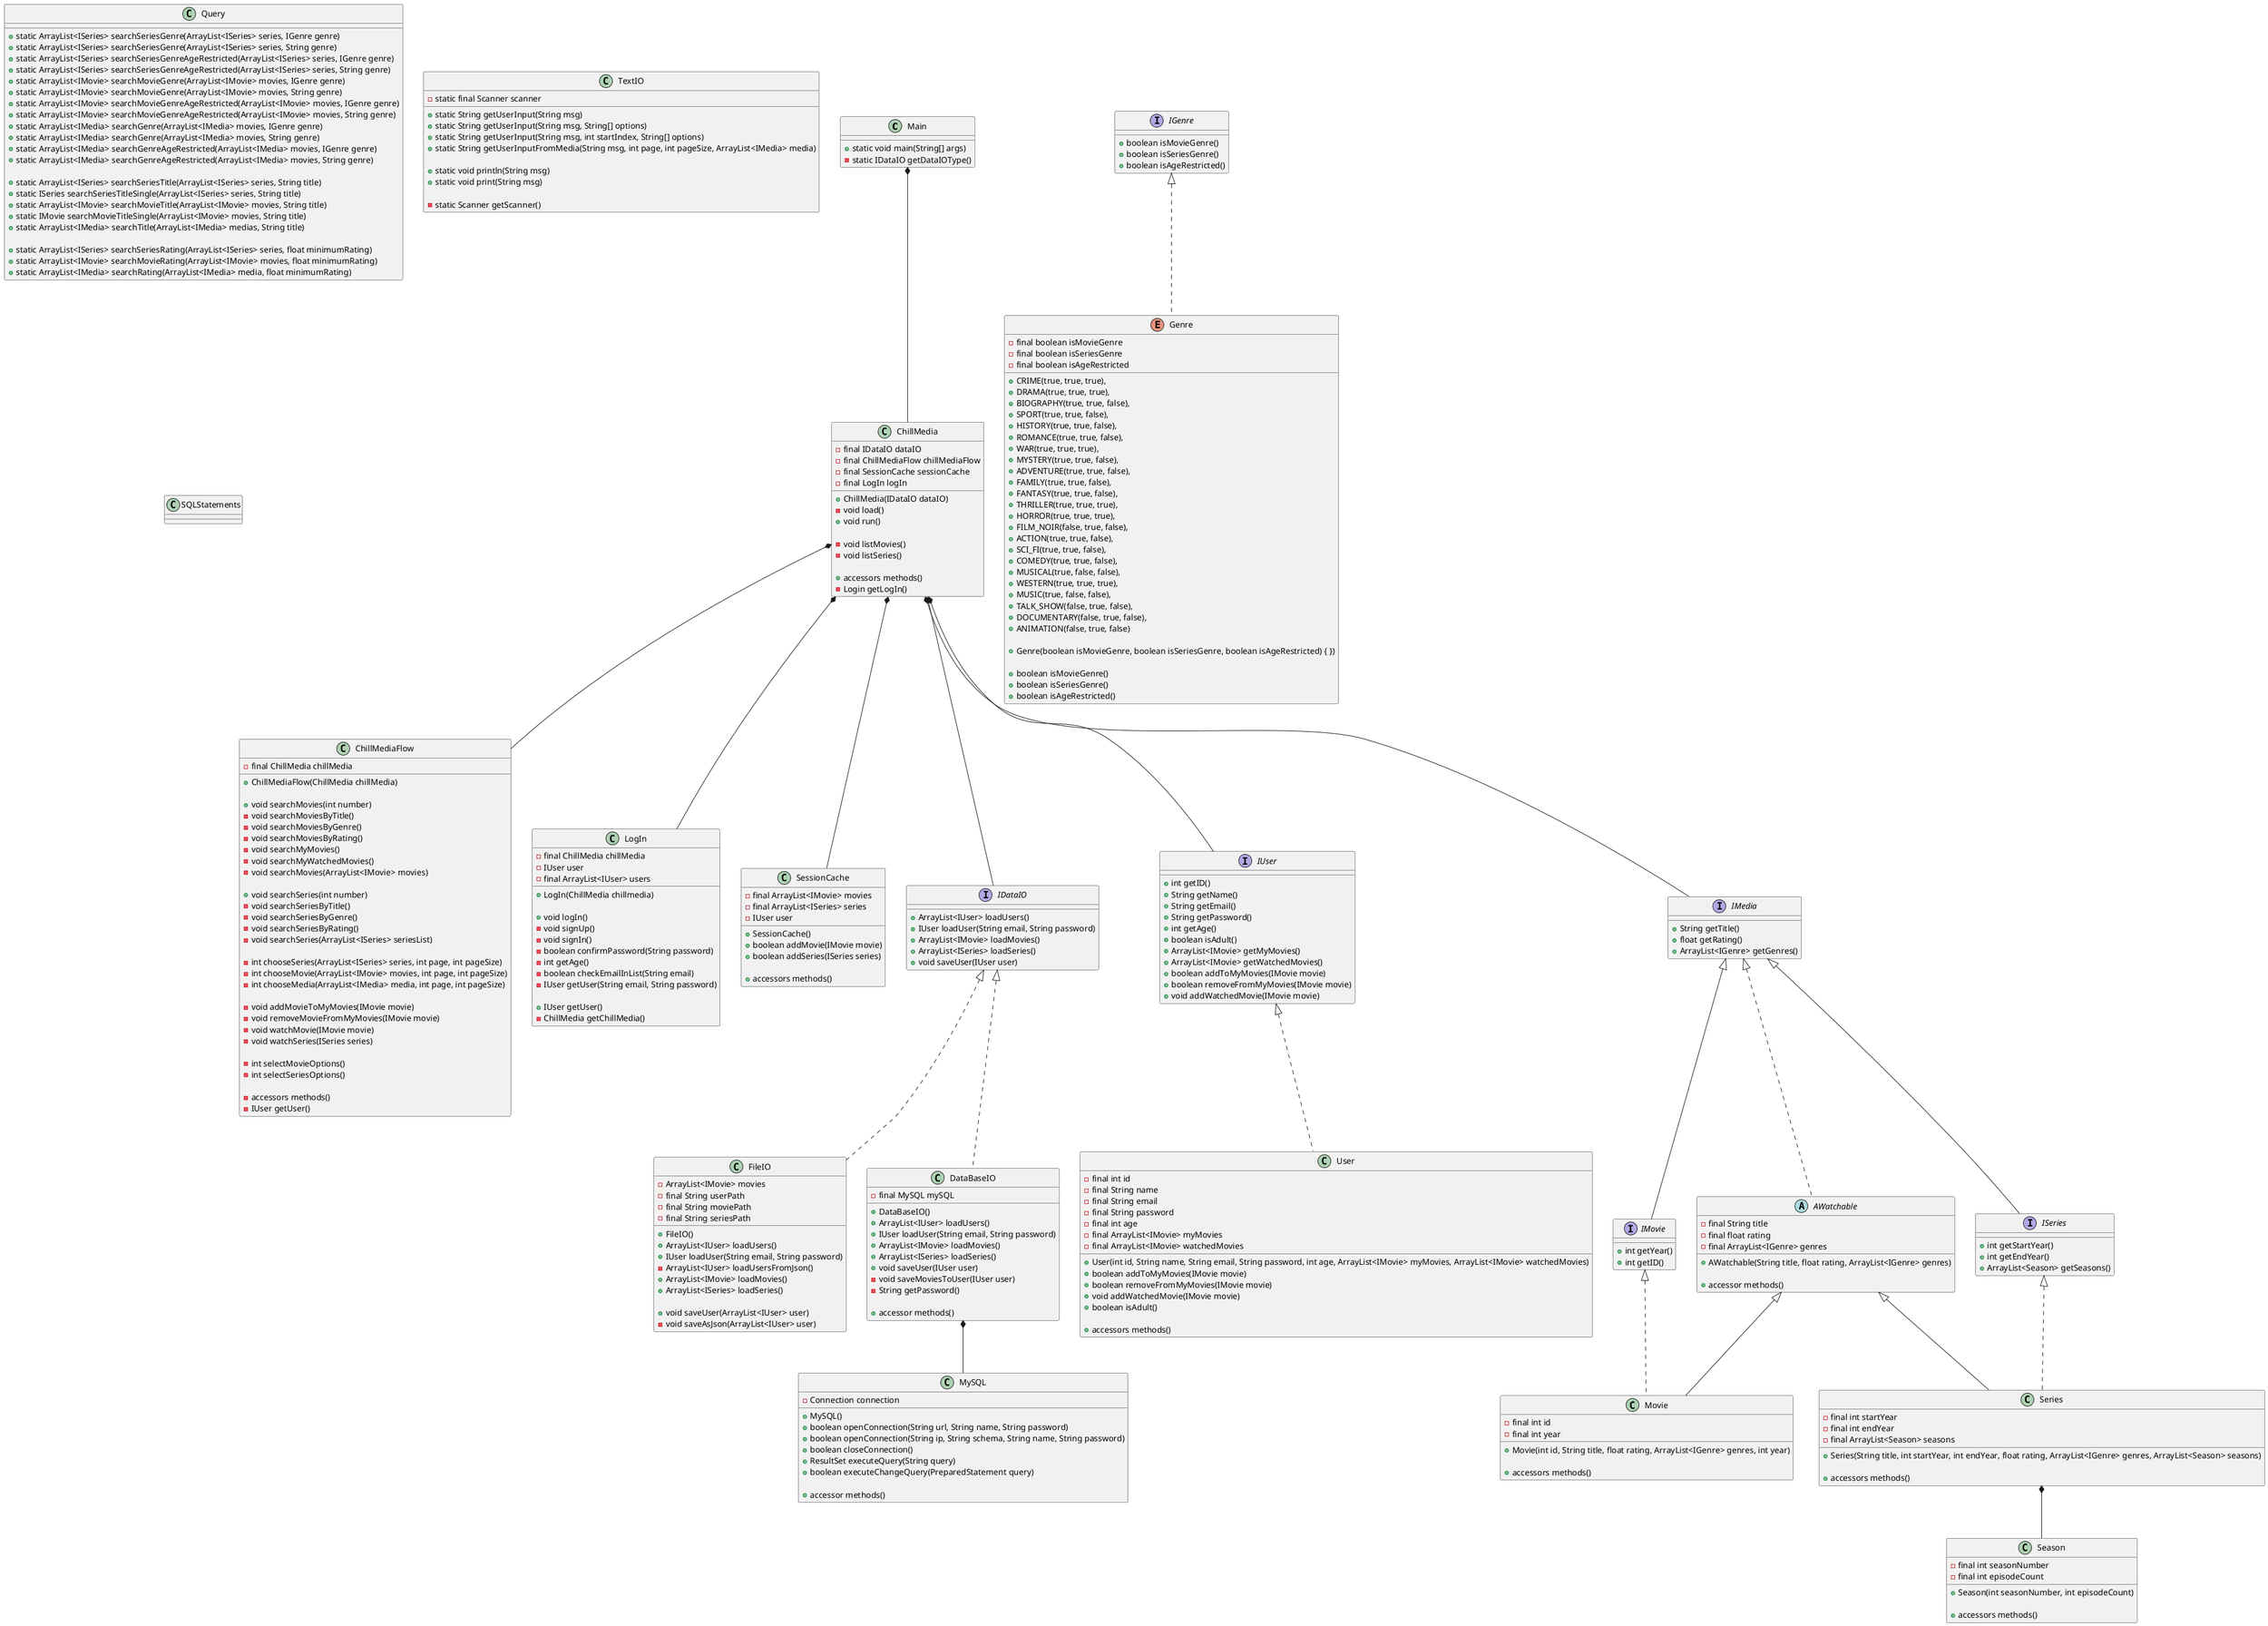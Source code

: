 @startuml

' *****************
' CLASS
' *****************

class Main {
    + static void main(String[] args)
    - static IDataIO getDataIOType()
}

class ChillMedia {
    - final IDataIO dataIO
    - final ChillMediaFlow chillMediaFlow
    - final SessionCache sessionCache
    - final LogIn logIn

    + ChillMedia(IDataIO dataIO)
    - void load()
    + void run()

    - void listMovies()
    - void listSeries()

    + accessors methods()
    - Login getLogIn()
}

class ChillMediaFlow {
    - final ChillMedia chillMedia

    + ChillMediaFlow(ChillMedia chillMedia)

    + void searchMovies(int number)
    - void searchMoviesByTitle()
    - void searchMoviesByGenre()
    - void searchMoviesByRating()
    - void searchMyMovies()
    - void searchMyWatchedMovies()
    - void searchMovies(ArrayList<IMovie> movies)

    + void searchSeries(int number)
    - void searchSeriesByTitle()
    - void searchSeriesByGenre()
    - void searchSeriesByRating()
    - void searchSeries(ArrayList<ISeries> seriesList)

    - int chooseSeries(ArrayList<ISeries> series, int page, int pageSize)
    - int chooseMovie(ArrayList<IMovie> movies, int page, int pageSize)
    - int chooseMedia(ArrayList<IMedia> media, int page, int pageSize)

    - void addMovieToMyMovies(IMovie movie)
    - void removeMovieFromMyMovies(IMovie movie)
    - void watchMovie(IMovie movie)
    - void watchSeries(ISeries series)

    - int selectMovieOptions()
    - int selectSeriesOptions()

    - accessors methods()
    - IUser getUser()
}

class LogIn {
    - final ChillMedia chillMedia
    - IUser user
    - final ArrayList<IUser> users

    + LogIn(ChillMedia chillmedia)

    + void logIn()
    - void signUp()
    - void signIn()
    - boolean confirmPassword(String password)
    - int getAge()
    - boolean checkEmailInList(String email)
    - IUser getUser(String email, String password)

    + IUser getUser()
    - ChillMedia getChillMedia()
}

class SessionCache {
    - final ArrayList<IMovie> movies
    - final ArrayList<ISeries> series
    - IUser user

    + SessionCache()
    + boolean addMovie(IMovie movie)
    + boolean addSeries(ISeries series)

    + accessors methods()
}

class Query {
    + static ArrayList<ISeries> searchSeriesGenre(ArrayList<ISeries> series, IGenre genre)
    + static ArrayList<ISeries> searchSeriesGenre(ArrayList<ISeries> series, String genre)
    + static ArrayList<ISeries> searchSeriesGenreAgeRestricted(ArrayList<ISeries> series, IGenre genre)
    + static ArrayList<ISeries> searchSeriesGenreAgeRestricted(ArrayList<ISeries> series, String genre)
    + static ArrayList<IMovie> searchMovieGenre(ArrayList<IMovie> movies, IGenre genre)
    + static ArrayList<IMovie> searchMovieGenre(ArrayList<IMovie> movies, String genre)
    + static ArrayList<IMovie> searchMovieGenreAgeRestricted(ArrayList<IMovie> movies, IGenre genre)
    + static ArrayList<IMovie> searchMovieGenreAgeRestricted(ArrayList<IMovie> movies, String genre)
    + static ArrayList<IMedia> searchGenre(ArrayList<IMedia> movies, IGenre genre)
    + static ArrayList<IMedia> searchGenre(ArrayList<IMedia> movies, String genre)
    + static ArrayList<IMedia> searchGenreAgeRestricted(ArrayList<IMedia> movies, IGenre genre)
    + static ArrayList<IMedia> searchGenreAgeRestricted(ArrayList<IMedia> movies, String genre)

    + static ArrayList<ISeries> searchSeriesTitle(ArrayList<ISeries> series, String title)
    + static ISeries searchSeriesTitleSingle(ArrayList<ISeries> series, String title)
    + static ArrayList<IMovie> searchMovieTitle(ArrayList<IMovie> movies, String title)
    + static IMovie searchMovieTitleSingle(ArrayList<IMovie> movies, String title)
    + static ArrayList<IMedia> searchTitle(ArrayList<IMedia> medias, String title)

    + static ArrayList<ISeries> searchSeriesRating(ArrayList<ISeries> series, float minimumRating)
    + static ArrayList<IMovie> searchMovieRating(ArrayList<IMovie> movies, float minimumRating)
    + static ArrayList<IMedia> searchRating(ArrayList<IMedia> media, float minimumRating)
}

class TextIO {
    - static final Scanner scanner

    + static String getUserInput(String msg)
    + static String getUserInput(String msg, String[] options)
    + static String getUserInput(String msg, int startIndex, String[] options)
    + static String getUserInputFromMedia(String msg, int page, int pageSize, ArrayList<IMedia> media)

    + static void println(String msg)
    + static void print(String msg)

    - static Scanner getScanner()
}

class FileIO implements IDataIO {
    - ArrayList<IMovie> movies
    - final String userPath
    - final String moviePath
    - final String seriesPath

    + FileIO()
    + ArrayList<IUser> loadUsers()
    + IUser loadUser(String email, String password)
    - ArrayList<IUser> loadUsersFromJson()
    + ArrayList<IMovie> loadMovies()
    + ArrayList<ISeries> loadSeries()

    + void saveUser(ArrayList<IUser> user)
    - void saveAsJson(ArrayList<IUser> user)

}

class User implements IUser {
    - final int id
    - final String name
    - final String email
    - final String password
    - final int age
    - final ArrayList<IMovie> myMovies
    - final ArrayList<IMovie> watchedMovies

    + User(int id, String name, String email, String password, int age, ArrayList<IMovie> myMovies, ArrayList<IMovie> watchedMovies)
    + boolean addToMyMovies(IMovie movie)
    + boolean removeFromMyMovies(IMovie movie)
    + void addWatchedMovie(IMovie movie)
    + boolean isAdult()

    + accessors methods()
}

class Movie extends AWatchable implements IMovie {
    - final int id
    - final int year

    + Movie(int id, String title, float rating, ArrayList<IGenre> genres, int year)

    + accessors methods()
}

class Series extends AWatchable implements ISeries {
    - final int startYear
    - final int endYear
    - final ArrayList<Season> seasons

    + Series(String title, int startYear, int endYear, float rating, ArrayList<IGenre> genres, ArrayList<Season> seasons)

    + accessors methods()
}

class Season {
    - final int seasonNumber
    - final int episodeCount

    + Season(int seasonNumber, int episodeCount)

    + accessors methods()
}

class MySQL {
- Connection connection

+ MySQL()
+ boolean openConnection(String url, String name, String password)
+ boolean openConnection(String ip, String schema, String name, String password)
+ boolean closeConnection()
+ ResultSet executeQuery(String query)
+ boolean executeChangeQuery(PreparedStatement query)

+ accessor methods()
}

class SQLStatements {

}

class DataBaseIO implements IDataIO {
- final MySQL mySQL

+ DataBaseIO()
+ ArrayList<IUser> loadUsers()
+ IUser loadUser(String email, String password)
+ ArrayList<IMovie> loadMovies()
+ ArrayList<ISeries> loadSeries()
+ void saveUser(IUser user)
- void saveMoviesToUser(IUser user)
- String getPassword()

+ accessor methods()
}

' *****************
' ABSTRACT CLASS
' *****************

abstract class AWatchable implements IMedia {
    - final String title
    - final float rating
    - final ArrayList<IGenre> genres

    + AWatchable(String title, float rating, ArrayList<IGenre> genres)

    + accessor methods()
}

' *****************
' INTERFACES
' *****************

interface IMedia {
    + String getTitle()
    + float getRating()
    + ArrayList<IGenre> getGenres()
}

interface ISeries extends IMedia {
    + int getStartYear()
    + int getEndYear()
    + ArrayList<Season> getSeasons()
}

interface IMovie extends IMedia {
    + int getYear()
    + int getID()
}

interface IUser {
    + int getID()
    + String getName()
    + String getEmail()
    + String getPassword()
    + int getAge()
    + boolean isAdult()
    + ArrayList<IMovie> getMyMovies()
    + ArrayList<IMovie> getWatchedMovies()
    + boolean addToMyMovies(IMovie movie)
    + boolean removeFromMyMovies(IMovie movie)
    + void addWatchedMovie(IMovie movie)
}

interface IDataIO {
    + ArrayList<IUser> loadUsers()
    + IUser loadUser(String email, String password)
    + ArrayList<IMovie> loadMovies()
    + ArrayList<ISeries> loadSeries()
    + void saveUser(IUser user)
}

interface IGenre {
    + boolean isMovieGenre()
    + boolean isSeriesGenre()
    + boolean isAgeRestricted()
}

' *****************
' ENUMS
' *****************

enum Genre implements IGenre {
    - final boolean isMovieGenre
    - final boolean isSeriesGenre
    - final boolean isAgeRestricted

    + CRIME(true, true, true),
    + DRAMA(true, true, true),
    + BIOGRAPHY(true, true, false),
    + SPORT(true, true, false),
    + HISTORY(true, true, false),
    + ROMANCE(true, true, false),
    + WAR(true, true, true),
    + MYSTERY(true, true, false),
    + ADVENTURE(true, true, false),
    + FAMILY(true, true, false),
    + FANTASY(true, true, false),
    + THRILLER(true, true, true),
    + HORROR(true, true, true),
    + FILM_NOIR(false, true, false),
    + ACTION(true, true, false),
    + SCI_FI(true, true, false),
    + COMEDY(true, true, false),
    + MUSICAL(true, false, false),
    + WESTERN(true, true, true),
    + MUSIC(true, false, false),
    + TALK_SHOW(false, true, false),
    + DOCUMENTARY(false, true, false),
    + ANIMATION(false, true, false)

    + Genre(boolean isMovieGenre, boolean isSeriesGenre, boolean isAgeRestricted) { })

    + boolean isMovieGenre()
    + boolean isSeriesGenre()
    + boolean isAgeRestricted()
}

' *****************
' RELATIONS
' *****************

Main *-- ChillMedia

ChillMedia *-- IMedia
ChillMedia *-- IDataIO
ChillMedia *-- IUser
ChillMedia *-- LogIn
ChillMedia *-- ChillMediaFlow
ChillMedia *-- SessionCache

Series *-- Season

DataBaseIO *-- MySQL

@enduml